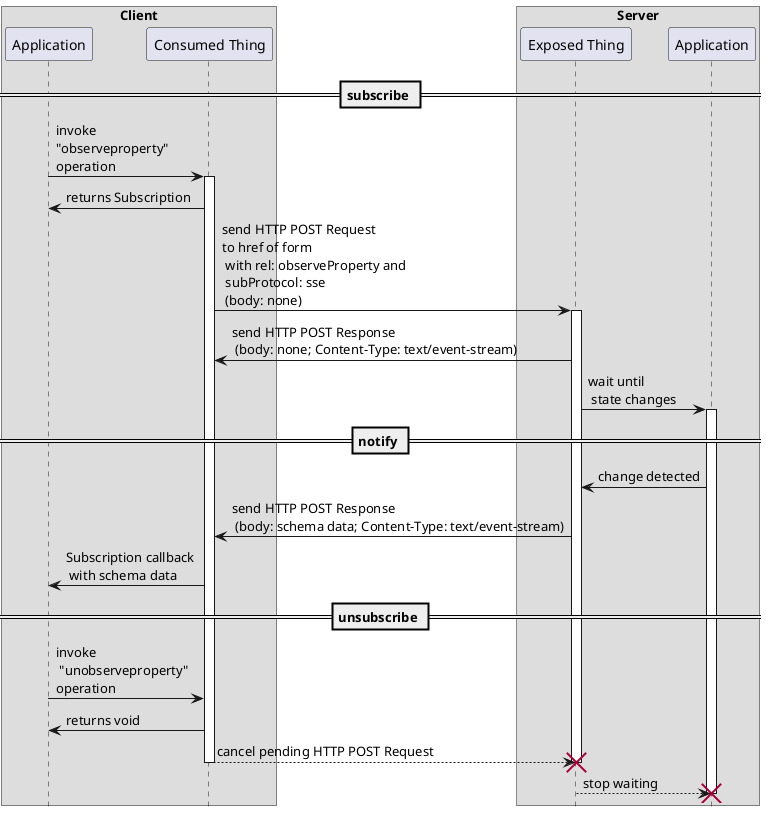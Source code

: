 @startuml
hide footbox

box "Client"
participant "Application" as AP
participant "Consumed Thing" as SA
end box

box "Server"
participant "Exposed Thing" as WS
participant "Application" as DC
end box

== subscribe ==

AP  -> SA: invoke\n"observeproperty"\noperation
activate SA
SA  -> AP: returns Subscription
SA  -> WS: send HTTP POST Request\nto href of form\n with rel: observeProperty and\n subProtocol: sse \n (body: none)
activate WS
WS  -> SA: send HTTP POST Response\n (body: none; Content-Type: text/event-stream)
WS  -> DC: wait until\n state changes
activate DC

== notify ==

DC  -> WS: change detected
WS  -> SA: send HTTP POST Response\n (body: schema data; Content-Type: text/event-stream)
SA  -> AP: Subscription callback\n with schema data

== unsubscribe ==

AP  -> SA: invoke\n "unobserveproperty"\noperation
SA  -> AP: returns void
SA --> WS: cancel pending HTTP POST Request
deactivate SA
destroy WS
WS --> DC: stop waiting
destroy DC
@enduml
